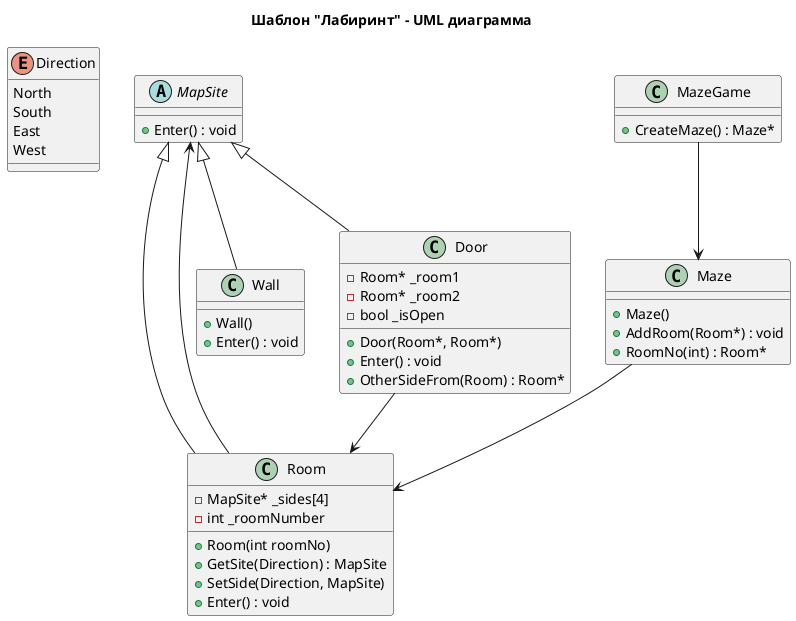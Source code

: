 @startuml
title Шаблон "Лабиринт" - UML диаграмма

enum Direction {
    North
    South
    East
    West
}

abstract class MapSite {
    +Enter() : void
}

class Room {
    +Room(int roomNo)
    +GetSite(Direction) : MapSite
    +SetSide(Direction, MapSite)
    +Enter() : void
    -MapSite* _sides[4]
    -int _roomNumber
}

class Wall {
    +Wall()
    +Enter() : void
}

class Door {
    +Door(Room*, Room*)
    +Enter() : void
    +OtherSideFrom(Room) : Room*
    -Room* _room1
    -Room* _room2
    -bool _isOpen
}

class Maze {
    +Maze()
    +AddRoom(Room*) : void
    +RoomNo(int) : Room*
}

class MazeGame {
    +CreateMaze() : Maze*
}

MapSite <|-- Room
MapSite <|-- Wall
MapSite <|-- Door

MazeGame --> Maze
Maze --> Room
Room --> MapSite
Door --> Room

@enduml
